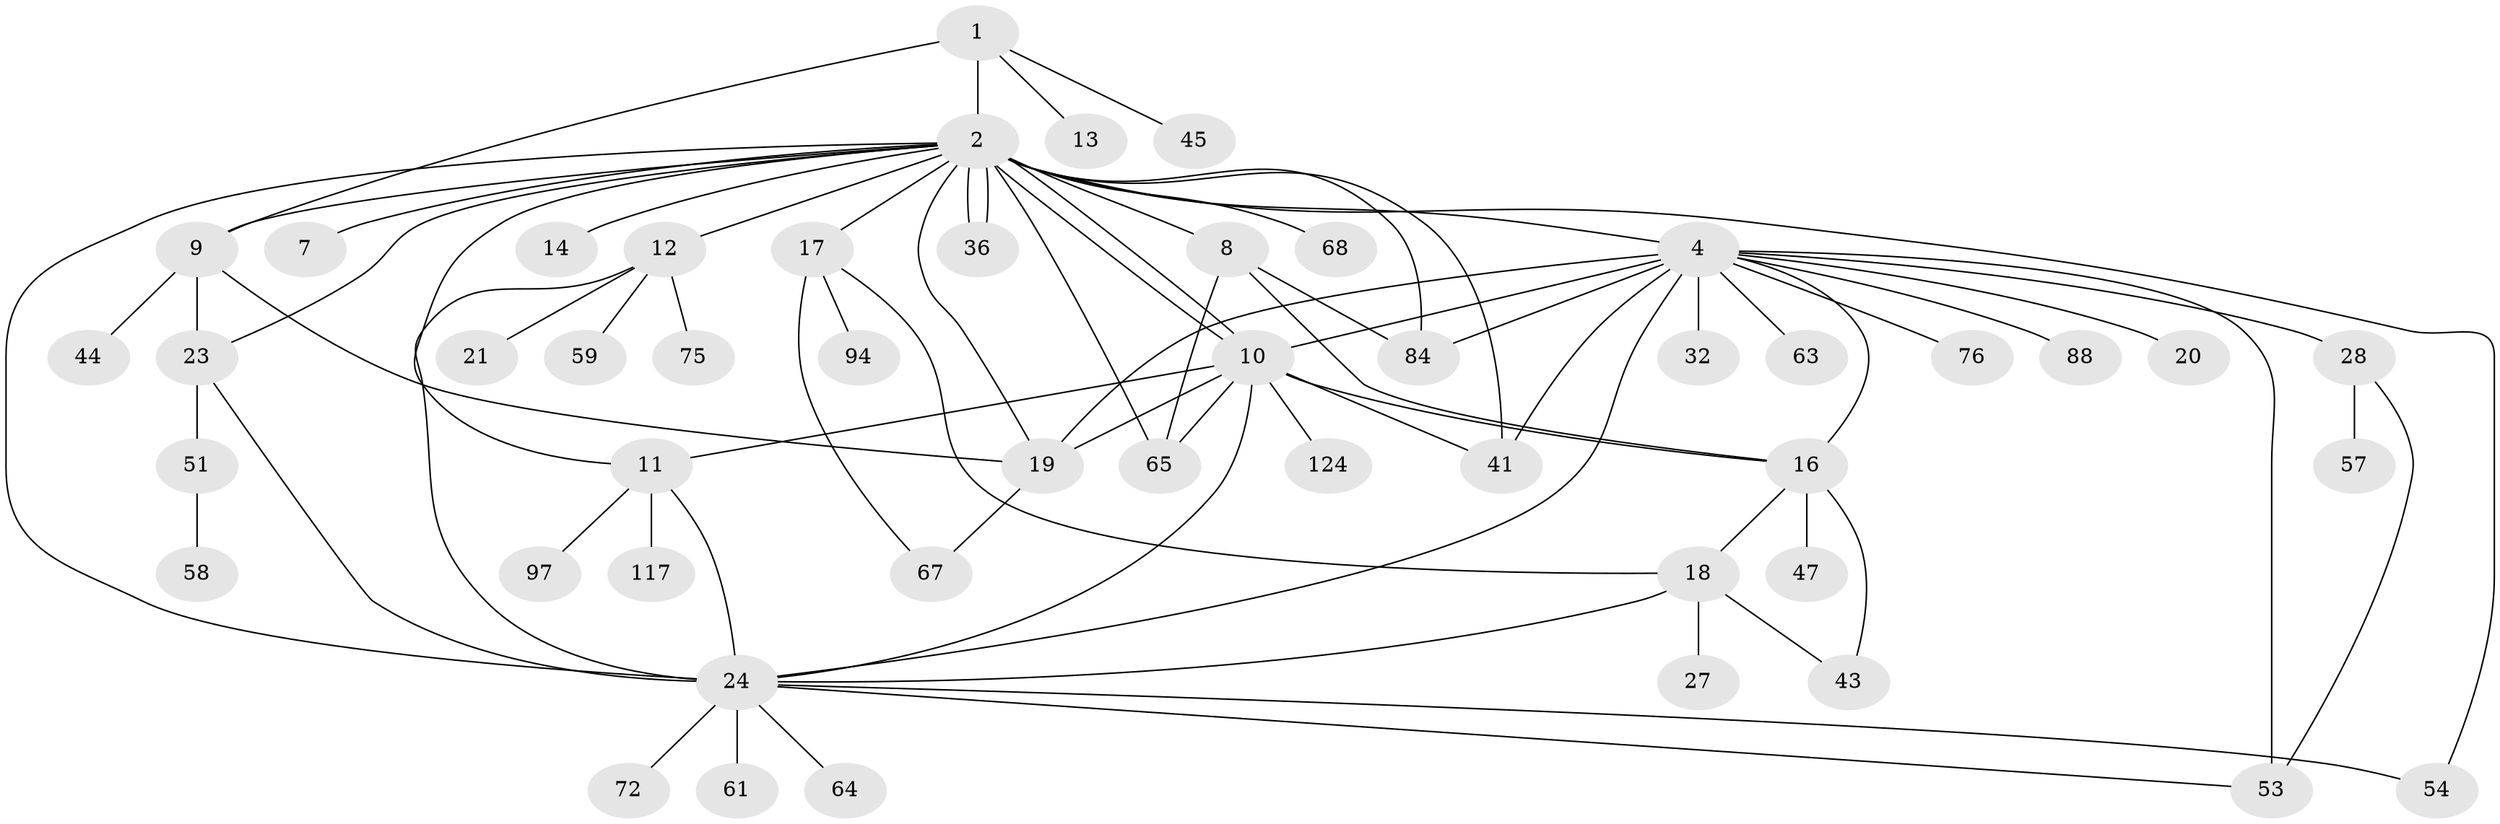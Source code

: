 // original degree distribution, {6: 0.04838709677419355, 32: 0.008064516129032258, 3: 0.1774193548387097, 7: 0.03225806451612903, 15: 0.008064516129032258, 5: 0.024193548387096774, 2: 0.20161290322580644, 4: 0.04032258064516129, 10: 0.008064516129032258, 1: 0.4435483870967742, 9: 0.008064516129032258}
// Generated by graph-tools (version 1.1) at 2025/18/03/04/25 18:18:26]
// undirected, 49 vertices, 77 edges
graph export_dot {
graph [start="1"]
  node [color=gray90,style=filled];
  1 [super="+22"];
  2 [super="+46+35+114+102+3+39+31+83+37"];
  4 [super="+29+5+15"];
  7 [super="+91"];
  8 [super="+70"];
  9 [super="+30+26"];
  10 [super="+49+92"];
  11;
  12 [super="+100+34"];
  13;
  14;
  16;
  17 [super="+33+60+40"];
  18 [super="+69"];
  19 [super="+73"];
  20;
  21 [super="+108"];
  23 [super="+62"];
  24 [super="+52+25"];
  27;
  28;
  32;
  36 [super="+71"];
  41 [super="+78+74"];
  43;
  44;
  45;
  47;
  51;
  53 [super="+122+98+56"];
  54 [super="+110"];
  57;
  58;
  59;
  61;
  63;
  64;
  65;
  67 [super="+86"];
  68;
  72;
  75;
  76;
  84 [super="+118+116"];
  88;
  94;
  97;
  117;
  124;
  1 -- 2 [weight=2];
  1 -- 9;
  1 -- 13;
  1 -- 45;
  2 -- 4 [weight=3];
  2 -- 7;
  2 -- 8 [weight=2];
  2 -- 10;
  2 -- 10;
  2 -- 11;
  2 -- 12;
  2 -- 17 [weight=2];
  2 -- 36;
  2 -- 36;
  2 -- 54;
  2 -- 65;
  2 -- 68;
  2 -- 23;
  2 -- 9;
  2 -- 24 [weight=3];
  2 -- 84;
  2 -- 41 [weight=2];
  2 -- 14;
  2 -- 19;
  4 -- 32;
  4 -- 41;
  4 -- 10;
  4 -- 76;
  4 -- 16 [weight=2];
  4 -- 20;
  4 -- 53 [weight=2];
  4 -- 84;
  4 -- 88;
  4 -- 28;
  4 -- 63;
  4 -- 24;
  4 -- 19 [weight=2];
  8 -- 65;
  8 -- 84;
  8 -- 16;
  9 -- 23;
  9 -- 44;
  9 -- 19;
  10 -- 19;
  10 -- 124;
  10 -- 11;
  10 -- 24;
  10 -- 41;
  10 -- 16;
  10 -- 65;
  11 -- 24;
  11 -- 97;
  11 -- 117;
  12 -- 21;
  12 -- 59;
  12 -- 75;
  12 -- 24;
  16 -- 18;
  16 -- 43;
  16 -- 47;
  17 -- 18;
  17 -- 67;
  17 -- 94;
  18 -- 27;
  18 -- 43;
  18 -- 24;
  19 -- 67;
  23 -- 24;
  23 -- 51;
  24 -- 53;
  24 -- 64;
  24 -- 72;
  24 -- 54;
  24 -- 61;
  28 -- 57;
  28 -- 53;
  51 -- 58;
}
